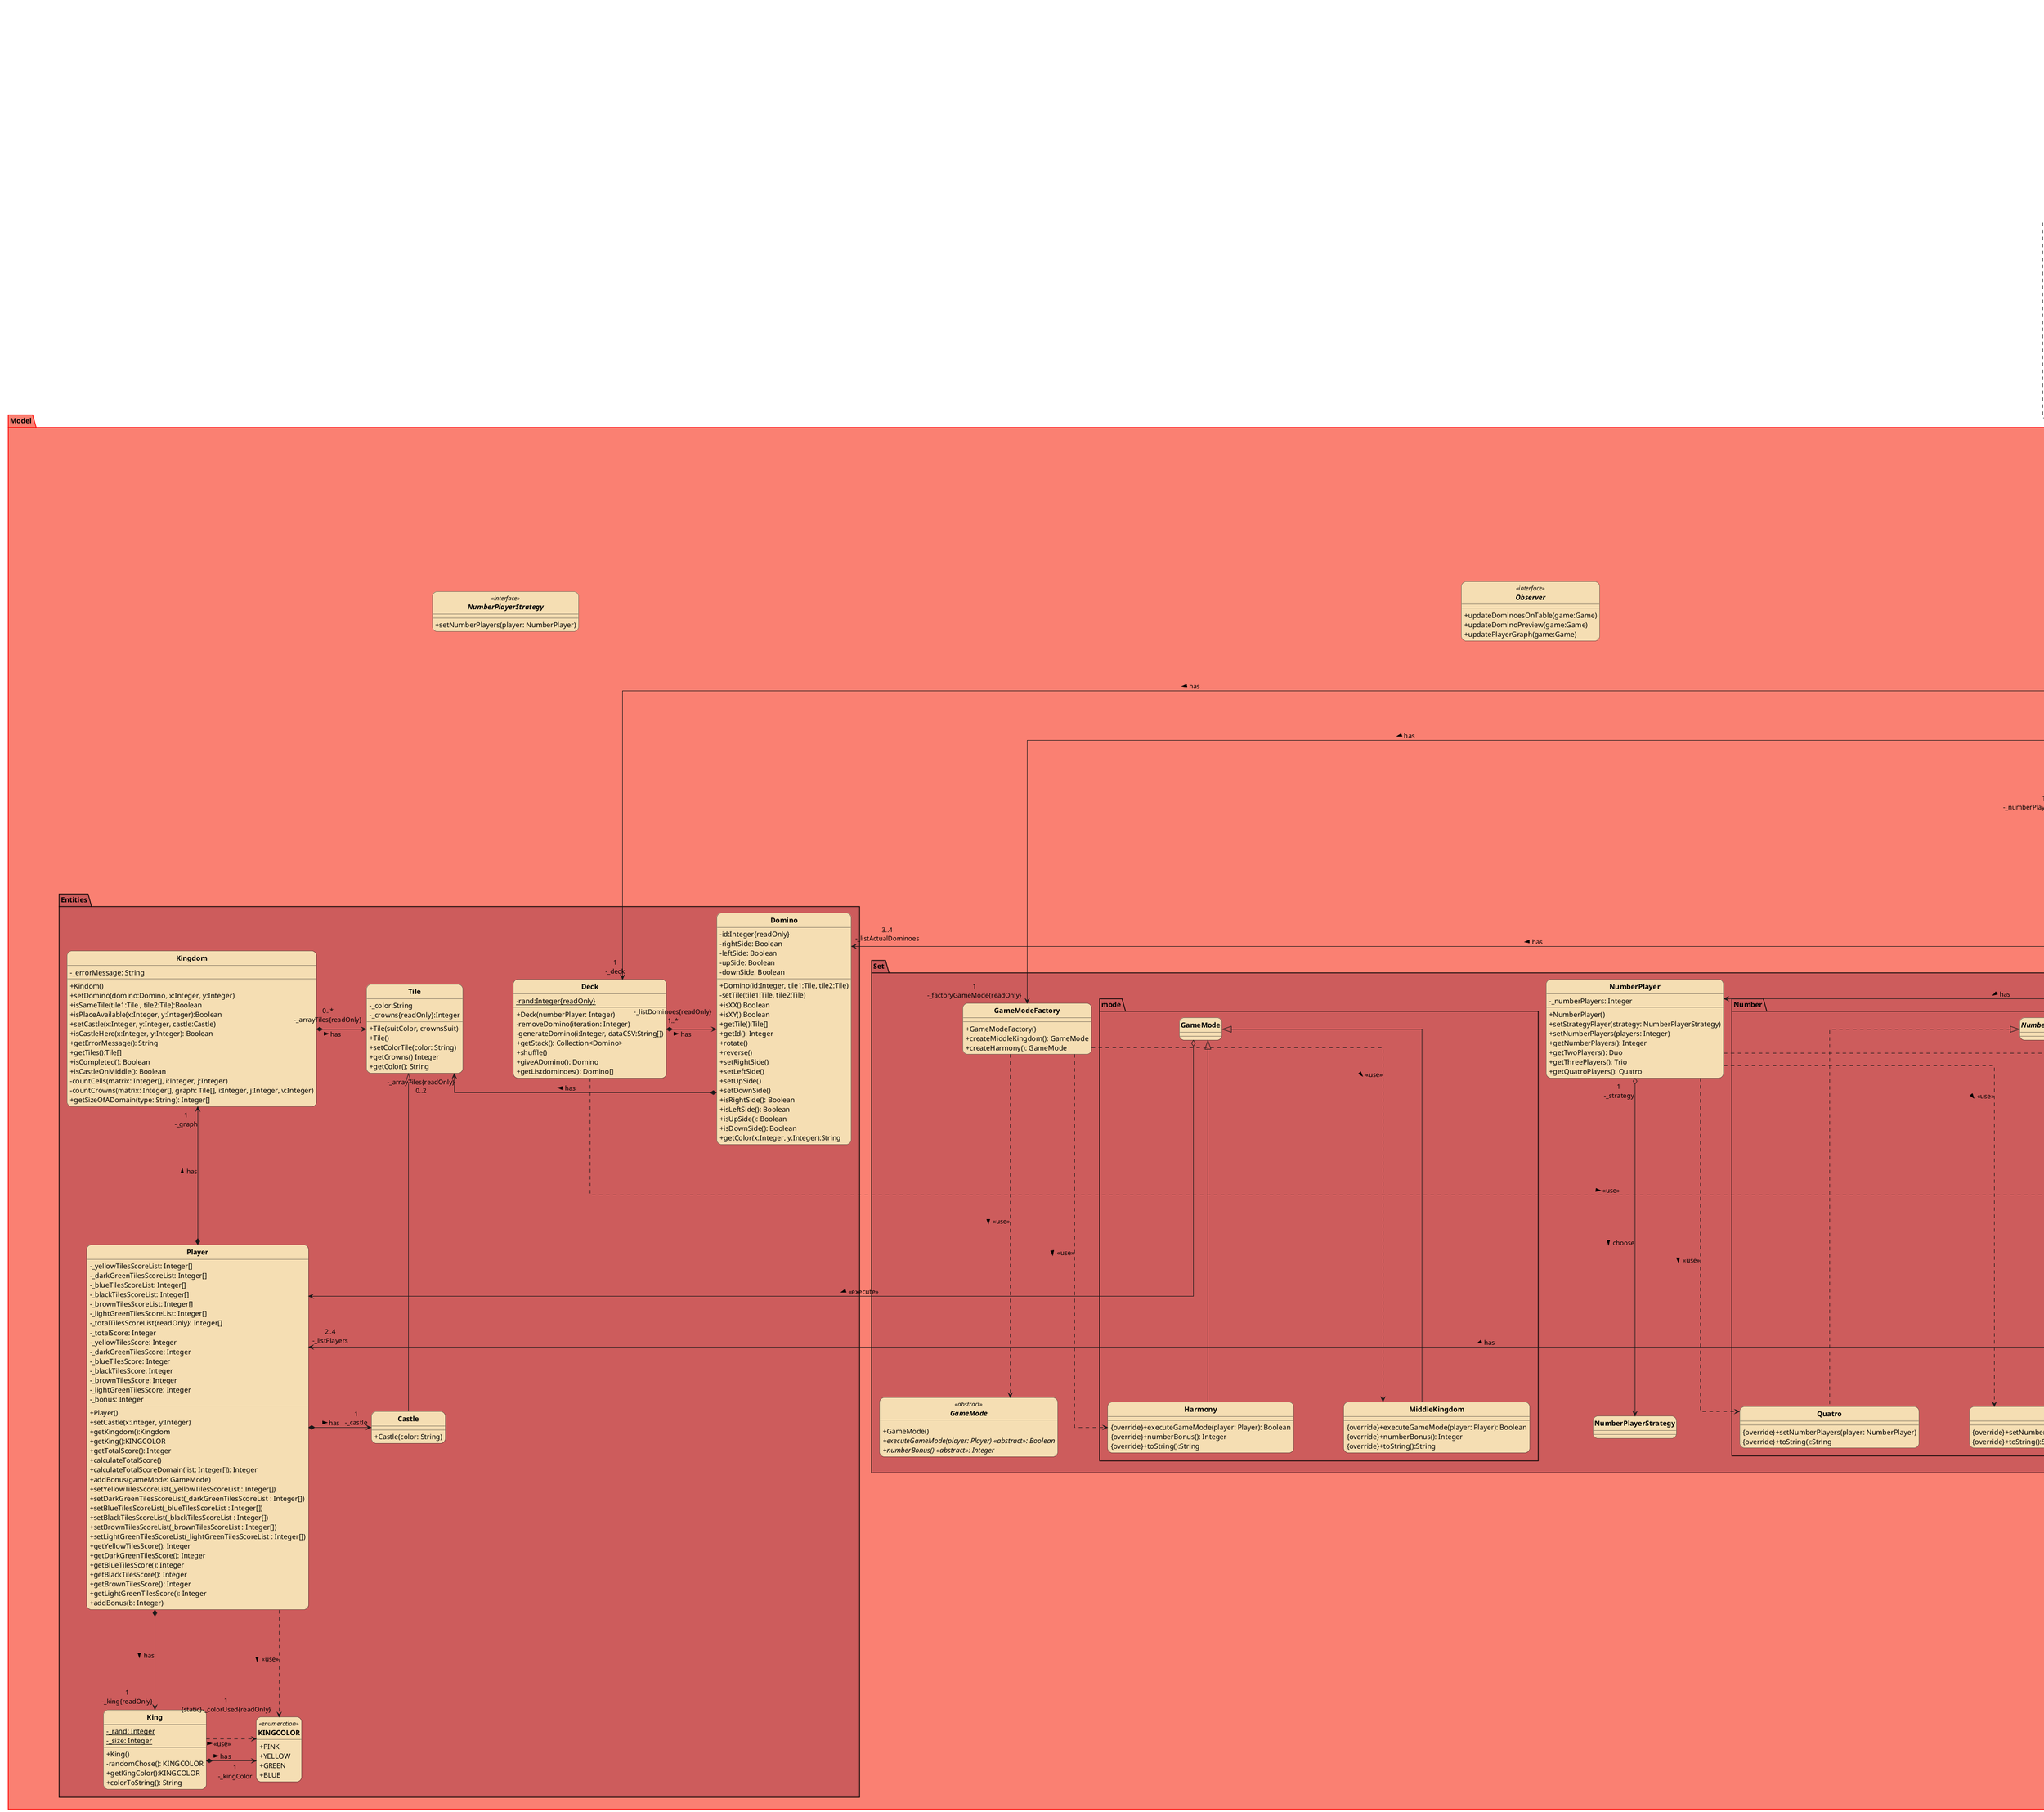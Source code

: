 @startuml
skinparam style strictuml
skinparam classAttributeIconSize 0
skinparam classFontStyle Bold
hide enum methods
skinparam roundcorner 20
skinparam linetype polyline
skinparam linetype ortho
skinparam classBackgroundColor #wheat
skinparam nodesep 100
skinparam ranksep 200

class LauncherKingdomino{
    +{static}main(args:String[])
}

package Utilities {
    class CSVReader{
        +CSVReader()
        {static}+readCSV(path:String):String[][]
    }

    class FontUtilities {
        +FontUtilities()
        {static}+setFont(path:String): Font
    }

}

package Model #salmon;line:red{

    class Game {
        -_intPlayer: Integer
        -_listGameModeString: String[]
        -_dominoesLeft: Boolean
        +Game()
        +addGameMode(gameMode: GameMode)
        +factorHarmonyMode()
        +factorMiddleKingdom()
        +setNumberPlayer(strategy: NumberPlayerStrategy)
        +getNumberPlayer(): Integer
        +setTwoPlayers()
        +setThreePlayers()
        +setQuatroPlayers()
        +createPlayers(numberPlayer: Integer)
        +setCastlePlayer(index:Integer, x:Integer, y:Integer)
        +createDeck(numberPlayer: Integer)
        +getPlayer(index:Integer): Player
        +getActualDominoes(): Domino[]
        +putDominoOnTable()
        +sortDominoTable(n: Integer)
        +rotateDomino(index:Integer)
        +reverseDomino(index:Integer)
        +setDirectionDomino(index:Integer. direction:Integer)
        +setDominoOnGraph(indexDomino:Integer. indexPlayer:Integer, x:Integer, y:Integer)
        +getErrorMessageSetDomino(indexPlayer: Integer): String
        +isXX(index:Integer):Boolean
        +isXY(index:Integer):Boolean
        +getColorTile(index:Integer, x:Integer, y:Integer):String
        +addObservers(observer: Observer)
        +notifyObservers()
        +notifyObserversRotation()
        +notifyObserverDominoGraph()
        +isDominoesLeft(): Boolean
        +calculateScores()
        +getListGameMode(): GameMode[]
        +getListGameModeString(): String[]
    }

    interface Observer<<interface>>{
       +updateDominoesOnTable(game:Game)
       +updateDominoPreview(game:Game)
       +updatePlayerGraph(game:Game)
    }

    package Entities #indianred{
        Kingdom *-> "0..*\n-_arrayTiles{readOnly}" Tile  : has >

        class Kingdom {
            -_errorMessage: String
            +Kindom()
            +setDomino(domino:Domino, x:Integer, y:Integer)
            +isSameTile(tile1:Tile , tile2:Tile):Boolean
            +isPlaceAvailable(x:Integer, y:Integer):Boolean
            +setCastle(x:Integer, y:Integer, castle:Castle)
            +isCastleHere(x:Integer, y:Integer): Boolean
            +getErrorMessage(): String
            +getTiles():Tile[]
            +isCompleted(): Boolean
            +isCastleOnMiddle(): Boolean
            -countCells(matrix: Integer[], i:Integer, j:Integer)
            -countCrowns(matrix: Integer[], graph: Tile[], i:Integer, j:Integer, v:Integer)
            +getSizeOfADomain(type: String): Integer[]
        }

        King ..> KINGCOLOR : "1\n{static}-_colorUsed{readOnly}" <<use>> >
        class King{
            {static}-_rand: Integer
            {static}-_size: Integer

            +King()
            -randomChose(): KINGCOLOR
            +getKingColor():KINGCOLOR
            +colorToString(): String
        }


        Deck *-> Domino : "-_listDominoes{readOnly}\n1..*" has >


        class Deck{
            {static}-rand:Integer{readOnly}
            +Deck(numberPlayer: Integer)
            -removeDomino(iteration: Integer)
            -generateDomino(i:Integer, dataCSV:String[])
            +getStack(): Collection<Domino>
            +shuffle()
            +giveADomino(): Domino
            +getListdominoes(): Domino[]
        }

        Domino *-l-> "-_arrayTiles{readOnly}\n0..2"  Tile : has >
        class Domino {
           -id:Integer{readOnly}
           -rightSide: Boolean
           -leftSide: Boolean
           -upSide: Boolean
           -downSide: Boolean
           +Domino(id:Integer, tile1:Tile, tile2:Tile)
           -setTile(tile1:Tile, tile2:Tile)
           +isXX():Boolean
           +isXY():Boolean
           +getTile():Tile[]
           +getId(): Integer
           +rotate()
           +reverse()
           +setRightSide()
           +setLeftSide()
           +setUpSide()
           +setDownSide()
           +isRightSide(): Boolean
           +isLeftSide(): Boolean
           +isUpSide(): Boolean
           +isDownSide(): Boolean
           +getColor(x:Integer, y:Integer):String
        }

        class Tile{
           -_color:String
           -_crowns{readOnly}:Integer
           +Tile(suitColor, crownsSuit)
           +Tile()
           +setColorTile(color: String)
           +getCrowns() Integer
           +getColor(): String
        }

        Player *--> "1\n-_graph" Kingdom : > has
        Player *-> "1\n-_king{readOnly}" King : > has
        Player *-l-> "1\n-_castle" Castle : > has
        Player ..> KINGCOLOR : > <<use>>

        class Player {
            -_yellowTilesScoreList: Integer[]
            -_darkGreenTilesScoreList: Integer[]
            -_blueTilesScoreList: Integer[]
            -_blackTilesScoreList: Integer[]
            -_brownTilesScoreList: Integer[]
            -_lightGreenTilesScoreList: Integer[]
            -_totalTilesScoreList{readOnly}: Integer[]
            -_totalScore: Integer
            -_yellowTilesScore: Integer
            -_darkGreenTilesScore: Integer
            -_blueTilesScore: Integer
            -_blackTilesScore: Integer
            -_brownTilesScore: Integer
            -_lightGreenTilesScore: Integer
            -_bonus: Integer
            +Player()
            +setCastle(x:Integer, y:Integer)
            +getKingdom():Kingdom
            +getKing():KINGCOLOR
            +getTotalScore(): Integer
            +calculateTotalScore()
            +calculateTotalScoreDomain(list: Integer[]): Integer
            +addBonus(gameMode: GameMode)
            +setYellowTilesScoreList(_yellowTilesScoreList : Integer[])
            +setDarkGreenTilesScoreList(_darkGreenTilesScoreList : Integer[])
            +setBlueTilesScoreList(_blueTilesScoreList : Integer[])
            +setBlackTilesScoreList(_blackTilesScoreList : Integer[])
            +setBrownTilesScoreList(_brownTilesScoreList : Integer[])
            +setLightGreenTilesScoreList(_lightGreenTilesScoreList : Integer[])
            +getYellowTilesScore(): Integer
            +getDarkGreenTilesScore(): Integer
            +getBlueTilesScore(): Integer
            +getBlackTilesScore(): Integer
            +getBrownTilesScore(): Integer
            +getLightGreenTilesScore(): Integer
            +addBonus(b: Integer)
        }

        class Castle extends Tile{
            +Castle(color: String)
        }

        enum KINGCOLOR <<enumeration>> {
            +PINK
            +YELLOW
            +GREEN
            +BLUE
        }
    }


    package Set #indianred {

        class NumberPlayer{
            -_numberPlayers: Integer
            +NumberPlayer()
            +setStrategyPlayer(strategy: NumberPlayerStrategy)
            +setNumberPlayers(players: Integer)
            +getNumberPlayers(): Integer
            +getTwoPlayers(): Duo
            +getThreePlayers(): Trio
            +getQuatroPlayers(): Quatro
         }

        NumberPlayer o--> NumberPlayerStrategy : "1\n-_strategy" > choose

        package Number{
            class Duo implements NumberPlayerStrategy
            {
                {override}+setNumberPlayers(player: NumberPlayer)
                {override}+toString():String
            }

            class Trio implements NumberPlayerStrategy
            {
                {override}+setNumberPlayers(player: NumberPlayer)
                {override}+toString():String
            }

            class Quatro implements NumberPlayerStrategy
            {
                {override}+setNumberPlayers(player: NumberPlayer)
                {override}+toString():String
            }
        }

        GameModeFactory ..> GameMode : <<use>> >

        class GameModeFactory{
            +GameModeFactory()
            +createMiddleKingdom(): GameMode
            +createHarmony(): GameMode
        }

        abstract GameMode<<abstract>>{
            +GameMode()
            {abstract}+executeGameMode(player: Player) <<abstract>>: Boolean
            {abstract}+numberBonus() <<abstract>>: Integer
        }


            package mode{
                class MiddleKingdom extends GameMode{
                    {override}+executeGameMode(player: Player): Boolean
                    {override}+numberBonus(): Integer
                    {override}+toString():String
                }

                class Harmony extends GameMode{
                    {override}+executeGameMode(player: Player): Boolean
                    {override}+numberBonus(): Integer
                    {override}+toString():String
                }

                GameModeFactory ..> MiddleKingdom: <<use>> >
                GameModeFactory ..> Harmony: <<use>> >

                GameMode o-r-> Player : <<execute>> >
            }

    }

    interface NumberPlayerStrategy<<interface>>{
        +setNumberPlayers(player: NumberPlayer)
    }
}

package View #lightgreen;line:green{
    Window ..> KingDominoStart : <<use>> >

    class Window
    {
        -_numberPlayer: Integer
        -_instance: Window
        +Window(game:Game, controller:Controller)
        +setWindow()
        {static}+getInstance(game:Game, controller:Game):Window
        +getGame(): Game
        +getController(): Controller
        +getFrame(): Frame
        +getInstance(): Window
        +getFontGermania(): Font
        +getFontTimeless(): Font
        +getFontAugusta(): Font
        +getNumberPlayer(): Integer
        +setNumberPlayer(number: Integer)
    }

    class KingDominoStart implements Observer
    {
        -_strategyPlayers: String[]
        +KingDominoStart()
        +getInstancesWindow()
        {override}+upadteDominoesOnTable(game:Game)
        {override}+updateDominoPreview(game:Game)
        {override}+updatePlayerGraph(game:Game)
    }

    class KingDominoGame implements Observer
    {
        -_numberPlayer: Integer
        -_indexDominoClicked: Integer
        -_unicodeCrown: String
        -_castleIsSet: Boolean[]
        -_listGameModeString: String[]
        -_orderPlayerPrevious: String[]
        -_firstGame: Boolean
        -_dominoesAreChoosen: Boolean
        -_waitPlayerPutDomino: Boolean
        -_allDominoesAreSet: Boolean[]
        -_castleIsSet: Boolean[]
        -_roundNumber: Integer
        -_indexGraphClicked: Integer
        -_indexDominoClicked: Integer
        -_orderPlayerActual: Integer[]
        -_unicodeCrown: String

        +KingDominoGame()
        +getInstancesWindow()
        {override}+upadteDominoesOnTable(game:Game)
        {override}+updateDominoPreview(game:Game)
        {override}+updatePlayerGraph(game:Game)
        +setCrownRotation()
        +labelKingONDominoes()
        changeLabelKing()
        +createDominoes()
        +createGraph()
        +setBackgroudDominoGraph(x:Integer, y:Integer, condition:Boolean)
        +putDominoRotate()
        +setTextInformation(text: String)
        +allCastleSet()
        +firstLaunchGame()
        +otherLaunchGame()
        +addPlayerPlaceDomino()
        +nextPlayerToChooseDomino()
        +letPlayerSetDomino()
        +graphEnabled()
        +endGame()
        +createScorePlayer()
        +createRanking(): Integer[]
        +areDominoesAreChoosen(): Boolean
    }
}

package Controller #gold;line:goldenrod {

    class Controller{
        +Controller(game: Game)
        +instanciateDeck(numberPlayer: Integer)
        +putDominoOnTable()
        +switchToDuo()
        +switchToTrio()
        +switchToQuatro()
        +callHarmony()
        +callMiddleKingdom()
        +callRotationDomino(index: Integer)
        +callReverseDomino(index: Integer)
        +callSetDirectionDomino(index: Integer, direction:Integer)
        +setCastle(index:Integer, x:Integer, y:Integer)
        +setDominoOnGraph(index:Integer, indexPlayer:Integer, x:Integer, y:Integer)
        +addObserver(observer: Observer)
        +instantiateKingdominoGame()
        +calculScorePlayer()
    }

}

Window .> "1\n -_controller\t"Controller : <<use>> >
Window .> Game : "1\n -_game" <<use>> >
Window  .> "1\n -_fontGermania"FontUtilities : <<use>>
Window  .> "1\n -_fontTimeless"FontUtilities : <<use>>
Window  .> "1\n -_fontAugusta"FontUtilities : <<use>>

KingDominoStart .> "1\n-_window" Window : <<use>> >
KingDominoGame .> "1\n-_window" Window : <<use>> >

LauncherKingdomino ..> Window : <<create>> >
LauncherKingdomino ..> KingDominoStart : <<create>> >
LauncherKingdomino ..> Controller : <<create>> >
LauncherKingdomino .> Game : <<create>> >

Game  o--> "0..*\n-_listGameMode"GameMode : has >
Game  *--> NumberPlayer : "1\n-_numberPlayer{readOnly}" has >
Game  *-> "1\n-_deck" Deck : has >
Game  *--> "2..4\n-_listPlayers" Player : has >
Game o--> NumberPlayerStrategy : set >
Game o-l-> Observer : "0..*\n-_listObserver{readOnly}" notify >
Game *--> "1\n-_factoryGameMode{readOnly}"GameModeFactory : has >
Game o--> "3..4\n-_listActualDominoes" Domino : has >

NumberPlayer ..> Duo : <<use>> >
NumberPlayer ..> Trio : <<use>> >
NumberPlayer ..> Quatro : <<use>> >


Controller o--> "1\n-_game"Game : <<use>> >
Controller o--> Observer : add >
Controller ..> KingDominoGame : <<create>> >

King *-r-> "1\n-_kingColor" KINGCOLOR : has >

Deck .d.> CSVReader : <<use>> >

@enduml